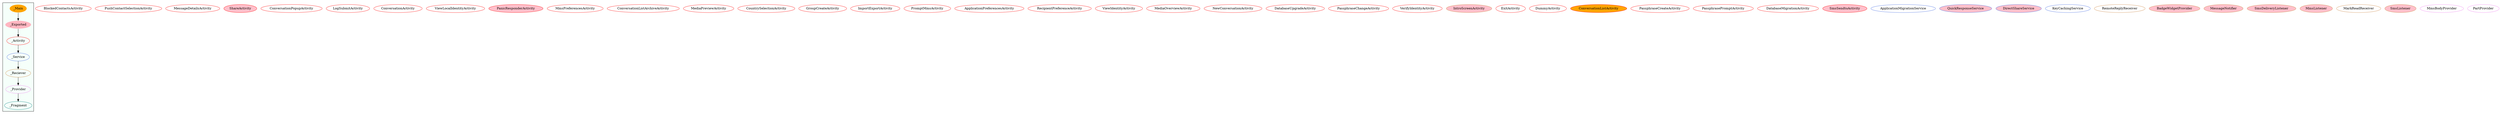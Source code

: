digraph G {
subgraph cluster_legend{ 
bgcolor=mintcream;
_Activity[color = red];
_Service[color = royalblue];
_Provider[color = violet];
_Reciever[color = peru];
_Fragment[color = teal];
_Main[style=filled, fillcolor=orange, color = mintcream];
_Exported[style=filled, fillcolor=lightpink, color = mintcream];
_Main -> _Exported -> _Activity -> _Service -> _Reciever -> _Provider -> _Fragment; 
}
BlockedContactsActivity[color = red];
PushContactSelectionActivity[color = red];
MessageDetailsActivity[color = red];
ShareActivity[style=filled, fillcolor=pink, color = red];
ConversationPopupActivity[color = red];
LogSubmitActivity[color = red];
ConversationActivity[color = red];
ViewLocalIdentityActivity[color = red];
PanicResponderActivity[style=filled, fillcolor=pink, color = red];
MmsPreferencesActivity[color = red];
ConversationListArchiveActivity[color = red];
MediaPreviewActivity[color = red];
CountrySelectionActivity[color = red];
GroupCreateActivity[color = red];
ImportExportActivity[color = red];
PromptMmsActivity[color = red];
ApplicationPreferencesActivity[color = red];
RecipientPreferenceActivity[color = red];
ViewIdentityActivity[color = red];
MediaOverviewActivity[color = red];
NewConversationActivity[color = red];
DatabaseUpgradeActivity[color = red];
PassphraseChangeActivity[color = red];
VerifyIdentityActivity[color = red];
IntroScreenActivity[color = red];
ExitActivity[color = red];
DummyActivity[color = red];
ConversationListActivity[style=filled, fillcolor=orange, color = red];
PassphraseCreateActivity[color = red];
PassphrasePromptActivity[color = red];
DatabaseMigrationActivity[color = red];
SmsSendtoActivity[style=filled, fillcolor=pink, color = red];
ApplicationMigrationService[color = royalblue];
QuickResponseService[style=filled, fillcolor=pink, color = royalblue];
DirectShareService[style=filled, fillcolor=pink, color = royalblue];
KeyCachingService[color = royalblue];
RemoteReplyReceiver[color = peru];
IntroScreenActivity[style=filled, fillcolor=pink, color = peru];
BadgeWidgetProvider[style=filled, fillcolor=pink, color = peru];
MessageNotifier[style=filled, fillcolor=pink, color = peru];
SmsDeliveryListener[style=filled, fillcolor=pink, color = peru];
MmsListener[style=filled, fillcolor=pink, color = peru];
MarkReadReceiver[color = peru];
MessageNotifier[style=filled, fillcolor=pink, color = peru];
SmsListener[style=filled, fillcolor=pink, color = peru];
MmsBodyProvider[color = violet];
PartProvider[color = violet];
}
